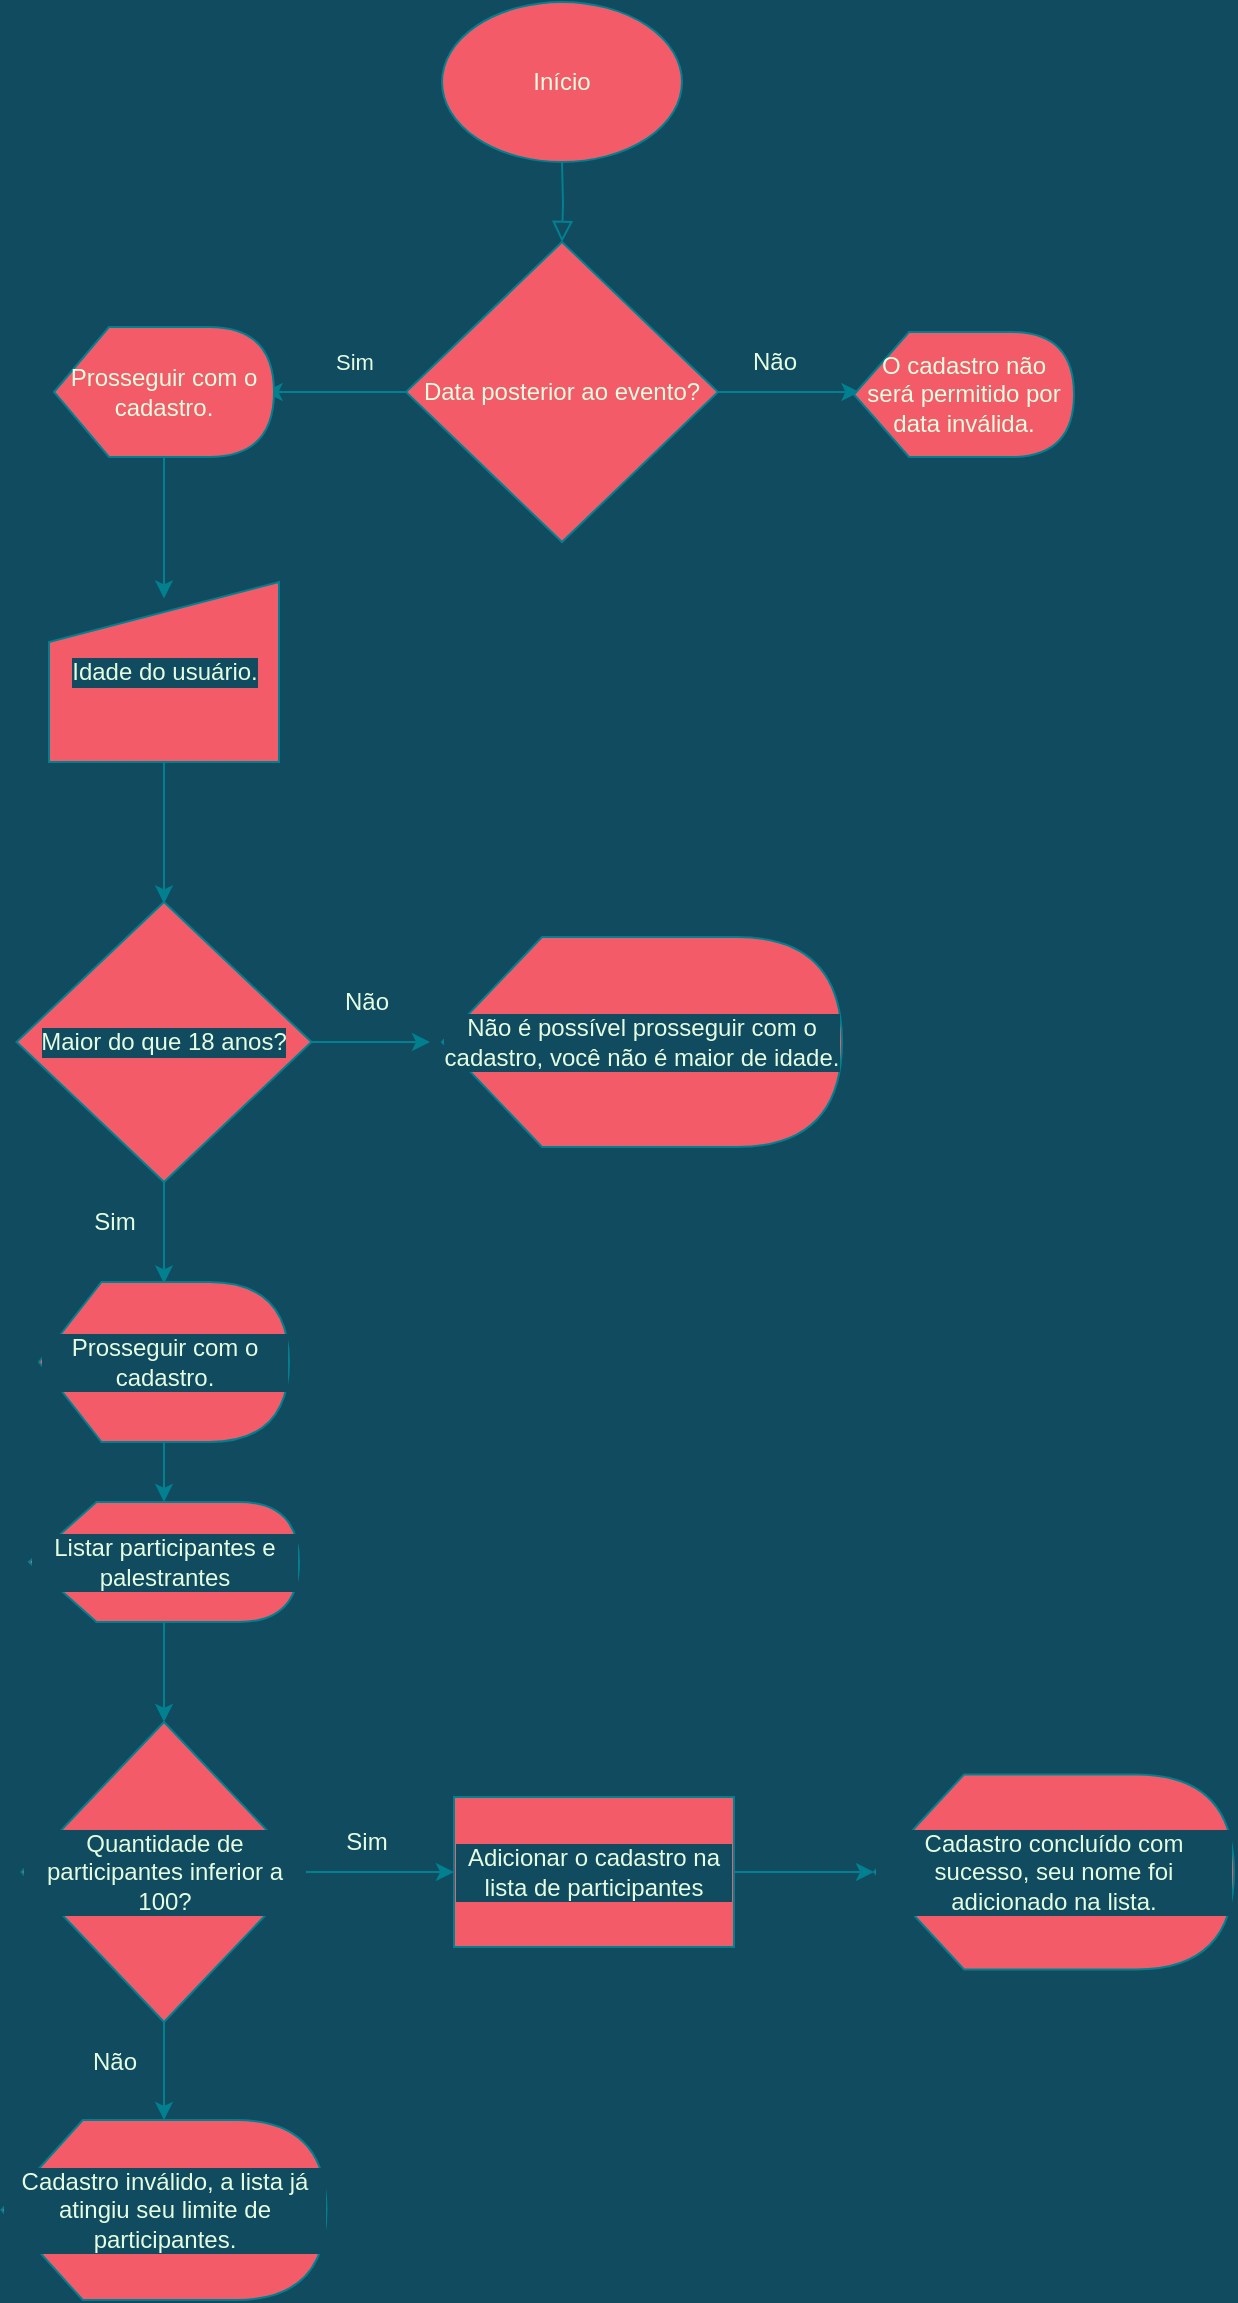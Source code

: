 <mxfile version="15.8.7" type="github">
  <diagram id="C5RBs43oDa-KdzZeNtuy" name="Page-1">
    <mxGraphModel dx="862" dy="450" grid="1" gridSize="10" guides="1" tooltips="1" connect="1" arrows="1" fold="1" page="1" pageScale="1" pageWidth="827" pageHeight="1169" background="#114B5F" math="0" shadow="0">
      <root>
        <mxCell id="WIyWlLk6GJQsqaUBKTNV-0" />
        <mxCell id="WIyWlLk6GJQsqaUBKTNV-1" parent="WIyWlLk6GJQsqaUBKTNV-0" />
        <mxCell id="WIyWlLk6GJQsqaUBKTNV-2" value="" style="rounded=0;html=1;jettySize=auto;orthogonalLoop=1;fontSize=11;endArrow=block;endFill=0;endSize=8;strokeWidth=1;shadow=0;labelBackgroundColor=none;edgeStyle=orthogonalEdgeStyle;strokeColor=#028090;fontColor=#E4FDE1;" parent="WIyWlLk6GJQsqaUBKTNV-1" target="Y_k0PhM8CStEdoMZygF2-1" edge="1">
          <mxGeometry relative="1" as="geometry">
            <mxPoint x="414" y="100" as="sourcePoint" />
            <mxPoint x="414" y="150" as="targetPoint" />
          </mxGeometry>
        </mxCell>
        <mxCell id="Y_k0PhM8CStEdoMZygF2-0" value="Início" style="ellipse;whiteSpace=wrap;html=1;fillColor=#F45B69;strokeColor=#028090;fontColor=#E4FDE1;" vertex="1" parent="WIyWlLk6GJQsqaUBKTNV-1">
          <mxGeometry x="354" y="20" width="120" height="80" as="geometry" />
        </mxCell>
        <mxCell id="Y_k0PhM8CStEdoMZygF2-1" value="Data posterior ao evento?" style="rhombus;whiteSpace=wrap;html=1;fillColor=#F45B69;strokeColor=#028090;fontColor=#E4FDE1;" vertex="1" parent="WIyWlLk6GJQsqaUBKTNV-1">
          <mxGeometry x="336" y="140" width="156" height="150" as="geometry" />
        </mxCell>
        <mxCell id="Y_k0PhM8CStEdoMZygF2-4" value="" style="endArrow=classic;html=1;rounded=0;labelBackgroundColor=#114B5F;strokeColor=#028090;fontColor=#E4FDE1;" edge="1" parent="WIyWlLk6GJQsqaUBKTNV-1" source="Y_k0PhM8CStEdoMZygF2-1">
          <mxGeometry width="50" height="50" relative="1" as="geometry">
            <mxPoint x="265.289" y="265" as="sourcePoint" />
            <mxPoint x="265.289" y="215" as="targetPoint" />
          </mxGeometry>
        </mxCell>
        <mxCell id="Y_k0PhM8CStEdoMZygF2-6" value="Sim" style="edgeLabel;html=1;align=center;verticalAlign=middle;resizable=0;points=[];labelBackgroundColor=#114B5F;fontColor=#E4FDE1;" vertex="1" connectable="0" parent="Y_k0PhM8CStEdoMZygF2-4">
          <mxGeometry x="-0.491" y="2" relative="1" as="geometry">
            <mxPoint x="-8" y="-17" as="offset" />
          </mxGeometry>
        </mxCell>
        <mxCell id="Y_k0PhM8CStEdoMZygF2-5" value="" style="endArrow=classic;html=1;rounded=0;labelBackgroundColor=#114B5F;strokeColor=#028090;fontColor=#E4FDE1;" edge="1" parent="WIyWlLk6GJQsqaUBKTNV-1" source="Y_k0PhM8CStEdoMZygF2-1">
          <mxGeometry width="50" height="50" relative="1" as="geometry">
            <mxPoint x="492" y="265" as="sourcePoint" />
            <mxPoint x="562.711" y="215" as="targetPoint" />
          </mxGeometry>
        </mxCell>
        <mxCell id="Y_k0PhM8CStEdoMZygF2-7" value="Não" style="text;html=1;align=center;verticalAlign=middle;resizable=0;points=[];autosize=1;strokeColor=none;fillColor=none;fontColor=#E4FDE1;" vertex="1" parent="WIyWlLk6GJQsqaUBKTNV-1">
          <mxGeometry x="500" y="190" width="40" height="20" as="geometry" />
        </mxCell>
        <mxCell id="Y_k0PhM8CStEdoMZygF2-8" value="Prosseguir com o cadastro." style="shape=display;whiteSpace=wrap;html=1;fillColor=#F45B69;strokeColor=#028090;fontColor=#E4FDE1;" vertex="1" parent="WIyWlLk6GJQsqaUBKTNV-1">
          <mxGeometry x="160" y="182.5" width="110" height="65" as="geometry" />
        </mxCell>
        <mxCell id="Y_k0PhM8CStEdoMZygF2-9" value="O cadastro não será permitido por data inválida." style="shape=display;whiteSpace=wrap;html=1;fillColor=#F45B69;strokeColor=#028090;fontColor=#E4FDE1;" vertex="1" parent="WIyWlLk6GJQsqaUBKTNV-1">
          <mxGeometry x="560" y="185" width="110" height="62.5" as="geometry" />
        </mxCell>
        <mxCell id="Y_k0PhM8CStEdoMZygF2-13" value="" style="endArrow=classic;html=1;rounded=0;labelBackgroundColor=#114B5F;strokeColor=#028090;fontColor=#E4FDE1;" edge="1" parent="WIyWlLk6GJQsqaUBKTNV-1" source="Y_k0PhM8CStEdoMZygF2-8">
          <mxGeometry width="50" height="50" relative="1" as="geometry">
            <mxPoint x="215" y="297.5" as="sourcePoint" />
            <mxPoint x="215" y="318.211" as="targetPoint" />
          </mxGeometry>
        </mxCell>
        <mxCell id="Y_k0PhM8CStEdoMZygF2-14" value="Idade do usuário." style="shape=manualInput;whiteSpace=wrap;html=1;labelBackgroundColor=#114B5F;fillColor=#F45B69;strokeColor=#028090;fontColor=#E4FDE1;" vertex="1" parent="WIyWlLk6GJQsqaUBKTNV-1">
          <mxGeometry x="157.5" y="310" width="115" height="90" as="geometry" />
        </mxCell>
        <mxCell id="Y_k0PhM8CStEdoMZygF2-15" value="" style="endArrow=classic;html=1;rounded=0;labelBackgroundColor=#114B5F;strokeColor=#028090;fontColor=#E4FDE1;" edge="1" parent="WIyWlLk6GJQsqaUBKTNV-1" source="Y_k0PhM8CStEdoMZygF2-14">
          <mxGeometry width="50" height="50" relative="1" as="geometry">
            <mxPoint x="215" y="450" as="sourcePoint" />
            <mxPoint x="215" y="470.711" as="targetPoint" />
          </mxGeometry>
        </mxCell>
        <mxCell id="Y_k0PhM8CStEdoMZygF2-16" value="Maior do que 18 anos?" style="rhombus;whiteSpace=wrap;html=1;labelBackgroundColor=#114B5F;fillColor=#F45B69;strokeColor=#028090;fontColor=#E4FDE1;" vertex="1" parent="WIyWlLk6GJQsqaUBKTNV-1">
          <mxGeometry x="141.25" y="470" width="147.5" height="140" as="geometry" />
        </mxCell>
        <mxCell id="Y_k0PhM8CStEdoMZygF2-17" value="" style="endArrow=classic;html=1;rounded=0;labelBackgroundColor=#114B5F;strokeColor=#028090;fontColor=#E4FDE1;" edge="1" parent="WIyWlLk6GJQsqaUBKTNV-1" source="Y_k0PhM8CStEdoMZygF2-16">
          <mxGeometry width="50" height="50" relative="1" as="geometry">
            <mxPoint x="215" y="640" as="sourcePoint" />
            <mxPoint x="215" y="660.711" as="targetPoint" />
          </mxGeometry>
        </mxCell>
        <mxCell id="Y_k0PhM8CStEdoMZygF2-18" value="" style="endArrow=classic;html=1;rounded=0;labelBackgroundColor=#114B5F;strokeColor=#028090;fontColor=#E4FDE1;" edge="1" parent="WIyWlLk6GJQsqaUBKTNV-1" source="Y_k0PhM8CStEdoMZygF2-16">
          <mxGeometry width="50" height="50" relative="1" as="geometry">
            <mxPoint x="277.5" y="580" as="sourcePoint" />
            <mxPoint x="348" y="540" as="targetPoint" />
          </mxGeometry>
        </mxCell>
        <mxCell id="Y_k0PhM8CStEdoMZygF2-19" value="Não" style="text;html=1;align=center;verticalAlign=middle;resizable=0;points=[];autosize=1;strokeColor=none;fillColor=none;fontColor=#E4FDE1;" vertex="1" parent="WIyWlLk6GJQsqaUBKTNV-1">
          <mxGeometry x="296" y="510" width="40" height="20" as="geometry" />
        </mxCell>
        <mxCell id="Y_k0PhM8CStEdoMZygF2-20" value="Sim" style="text;html=1;align=center;verticalAlign=middle;resizable=0;points=[];autosize=1;strokeColor=none;fillColor=none;fontColor=#E4FDE1;" vertex="1" parent="WIyWlLk6GJQsqaUBKTNV-1">
          <mxGeometry x="170" y="620" width="40" height="20" as="geometry" />
        </mxCell>
        <mxCell id="Y_k0PhM8CStEdoMZygF2-21" value="Não é possível prosseguir com o cadastro, você não é maior de idade." style="shape=display;whiteSpace=wrap;html=1;labelBackgroundColor=#114B5F;fillColor=#F45B69;strokeColor=#028090;fontColor=#E4FDE1;" vertex="1" parent="WIyWlLk6GJQsqaUBKTNV-1">
          <mxGeometry x="354" y="487.5" width="200" height="105" as="geometry" />
        </mxCell>
        <mxCell id="Y_k0PhM8CStEdoMZygF2-39" value="" style="edgeStyle=orthogonalEdgeStyle;rounded=0;orthogonalLoop=1;jettySize=auto;html=1;labelBackgroundColor=#114B5F;strokeColor=#028090;fontColor=#E4FDE1;" edge="1" parent="WIyWlLk6GJQsqaUBKTNV-1" source="Y_k0PhM8CStEdoMZygF2-22">
          <mxGeometry relative="1" as="geometry">
            <mxPoint x="215" y="770" as="targetPoint" />
            <Array as="points">
              <mxPoint x="215" y="760" />
              <mxPoint x="215" y="760" />
            </Array>
          </mxGeometry>
        </mxCell>
        <mxCell id="Y_k0PhM8CStEdoMZygF2-22" value="Prosseguir com o cadastro." style="shape=display;whiteSpace=wrap;html=1;labelBackgroundColor=#114B5F;fillColor=#F45B69;strokeColor=#028090;fontColor=#E4FDE1;" vertex="1" parent="WIyWlLk6GJQsqaUBKTNV-1">
          <mxGeometry x="152.5" y="660" width="125" height="80" as="geometry" />
        </mxCell>
        <mxCell id="Y_k0PhM8CStEdoMZygF2-42" value="" style="edgeStyle=orthogonalEdgeStyle;rounded=0;orthogonalLoop=1;jettySize=auto;html=1;labelBackgroundColor=#114B5F;strokeColor=#028090;fontColor=#E4FDE1;" edge="1" parent="WIyWlLk6GJQsqaUBKTNV-1" source="Y_k0PhM8CStEdoMZygF2-27" target="Y_k0PhM8CStEdoMZygF2-34">
          <mxGeometry relative="1" as="geometry" />
        </mxCell>
        <mxCell id="Y_k0PhM8CStEdoMZygF2-27" value="Quantidade de participantes inferior a 100?" style="rhombus;whiteSpace=wrap;html=1;labelBackgroundColor=#114B5F;fillColor=#F45B69;strokeColor=#028090;fontColor=#E4FDE1;" vertex="1" parent="WIyWlLk6GJQsqaUBKTNV-1">
          <mxGeometry x="143.75" y="880" width="142.5" height="150" as="geometry" />
        </mxCell>
        <mxCell id="Y_k0PhM8CStEdoMZygF2-30" value="" style="endArrow=classic;html=1;rounded=0;entryX=0;entryY=0.5;entryDx=0;entryDy=0;labelBackgroundColor=#114B5F;strokeColor=#028090;fontColor=#E4FDE1;" edge="1" parent="WIyWlLk6GJQsqaUBKTNV-1" source="Y_k0PhM8CStEdoMZygF2-27" target="Y_k0PhM8CStEdoMZygF2-35">
          <mxGeometry width="50" height="50" relative="1" as="geometry">
            <mxPoint x="290" y="915" as="sourcePoint" />
            <mxPoint x="360.711" y="865" as="targetPoint" />
            <Array as="points">
              <mxPoint x="330" y="955" />
            </Array>
          </mxGeometry>
        </mxCell>
        <mxCell id="Y_k0PhM8CStEdoMZygF2-32" value="Sim" style="text;html=1;align=center;verticalAlign=middle;resizable=0;points=[];autosize=1;strokeColor=none;fillColor=none;fontColor=#E4FDE1;" vertex="1" parent="WIyWlLk6GJQsqaUBKTNV-1">
          <mxGeometry x="296" y="930" width="40" height="20" as="geometry" />
        </mxCell>
        <mxCell id="Y_k0PhM8CStEdoMZygF2-33" value="Não" style="text;html=1;align=center;verticalAlign=middle;resizable=0;points=[];autosize=1;strokeColor=none;fillColor=none;fontColor=#E4FDE1;" vertex="1" parent="WIyWlLk6GJQsqaUBKTNV-1">
          <mxGeometry x="170" y="1040" width="40" height="20" as="geometry" />
        </mxCell>
        <mxCell id="Y_k0PhM8CStEdoMZygF2-34" value="Cadastro inválido, a lista já atingiu seu limite de participantes." style="shape=display;whiteSpace=wrap;html=1;labelBackgroundColor=#114B5F;fillColor=#F45B69;strokeColor=#028090;fontColor=#E4FDE1;" vertex="1" parent="WIyWlLk6GJQsqaUBKTNV-1">
          <mxGeometry x="133.75" y="1079" width="162.5" height="90" as="geometry" />
        </mxCell>
        <mxCell id="Y_k0PhM8CStEdoMZygF2-35" value="Adicionar o cadastro na lista de participantes" style="rounded=0;whiteSpace=wrap;html=1;labelBackgroundColor=#114B5F;fillColor=#F45B69;strokeColor=#028090;fontColor=#E4FDE1;" vertex="1" parent="WIyWlLk6GJQsqaUBKTNV-1">
          <mxGeometry x="360" y="917.5" width="140" height="75" as="geometry" />
        </mxCell>
        <mxCell id="Y_k0PhM8CStEdoMZygF2-36" value="" style="endArrow=classic;html=1;rounded=0;entryX=0;entryY=0.5;entryDx=0;entryDy=0;entryPerimeter=0;labelBackgroundColor=#114B5F;strokeColor=#028090;fontColor=#E4FDE1;" edge="1" parent="WIyWlLk6GJQsqaUBKTNV-1" source="Y_k0PhM8CStEdoMZygF2-35" target="Y_k0PhM8CStEdoMZygF2-37">
          <mxGeometry width="50" height="50" relative="1" as="geometry">
            <mxPoint x="500" y="915" as="sourcePoint" />
            <mxPoint x="570.711" y="865" as="targetPoint" />
          </mxGeometry>
        </mxCell>
        <mxCell id="Y_k0PhM8CStEdoMZygF2-37" value="Cadastro concluído com sucesso, seu nome foi adicionado na lista." style="shape=display;whiteSpace=wrap;html=1;labelBackgroundColor=#114B5F;fillColor=#F45B69;strokeColor=#028090;fontColor=#E4FDE1;" vertex="1" parent="WIyWlLk6GJQsqaUBKTNV-1">
          <mxGeometry x="570" y="906.25" width="180" height="97.5" as="geometry" />
        </mxCell>
        <mxCell id="Y_k0PhM8CStEdoMZygF2-40" value="" style="endArrow=classic;html=1;rounded=0;entryX=0.5;entryY=0;entryDx=0;entryDy=0;labelBackgroundColor=#114B5F;strokeColor=#028090;fontColor=#E4FDE1;" edge="1" parent="WIyWlLk6GJQsqaUBKTNV-1" target="Y_k0PhM8CStEdoMZygF2-27">
          <mxGeometry width="50" height="50" relative="1" as="geometry">
            <mxPoint x="215" y="830" as="sourcePoint" />
            <mxPoint x="215" y="900.711" as="targetPoint" />
          </mxGeometry>
        </mxCell>
        <mxCell id="Y_k0PhM8CStEdoMZygF2-43" value="&lt;span&gt;Listar participantes e palestrantes&lt;/span&gt;" style="shape=display;whiteSpace=wrap;html=1;labelBackgroundColor=#114B5F;fillColor=#F45B69;strokeColor=#028090;fontColor=#E4FDE1;" vertex="1" parent="WIyWlLk6GJQsqaUBKTNV-1">
          <mxGeometry x="147.5" y="770" width="135" height="60" as="geometry" />
        </mxCell>
      </root>
    </mxGraphModel>
  </diagram>
</mxfile>
